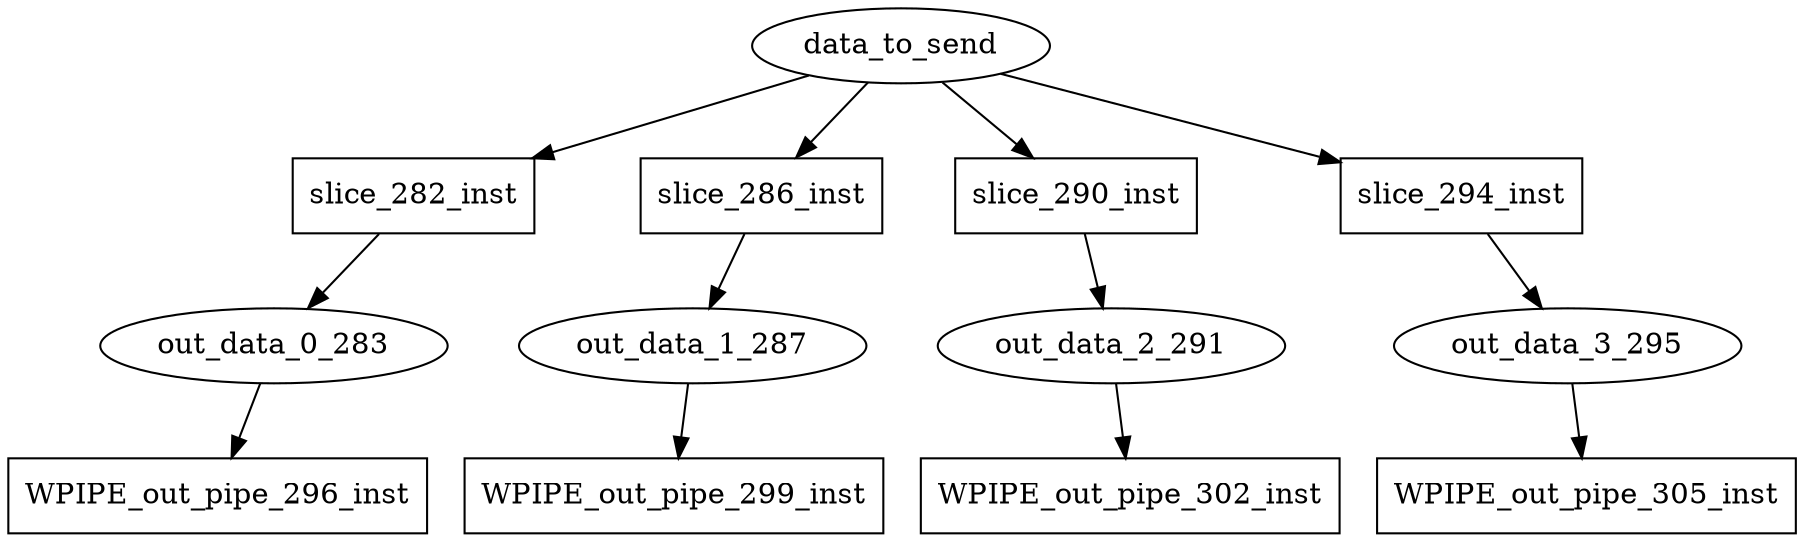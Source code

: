digraph data_path {
  out_data_0_283 [shape=ellipse];
  out_data_1_287 [shape=ellipse];
  out_data_2_291 [shape=ellipse];
  out_data_3_295 [shape=ellipse];
  WPIPE_out_pipe_296_inst [shape=rectangle];
out_data_0_283  -> WPIPE_out_pipe_296_inst;
  WPIPE_out_pipe_299_inst [shape=rectangle];
out_data_1_287  -> WPIPE_out_pipe_299_inst;
  WPIPE_out_pipe_302_inst [shape=rectangle];
out_data_2_291  -> WPIPE_out_pipe_302_inst;
  WPIPE_out_pipe_305_inst [shape=rectangle];
out_data_3_295  -> WPIPE_out_pipe_305_inst;
  slice_282_inst [shape=rectangle];
data_to_send  -> slice_282_inst;
slice_282_inst -> out_data_0_283;
  slice_286_inst [shape=rectangle];
data_to_send  -> slice_286_inst;
slice_286_inst -> out_data_1_287;
  slice_290_inst [shape=rectangle];
data_to_send  -> slice_290_inst;
slice_290_inst -> out_data_2_291;
  slice_294_inst [shape=rectangle];
data_to_send  -> slice_294_inst;
slice_294_inst -> out_data_3_295;
}
